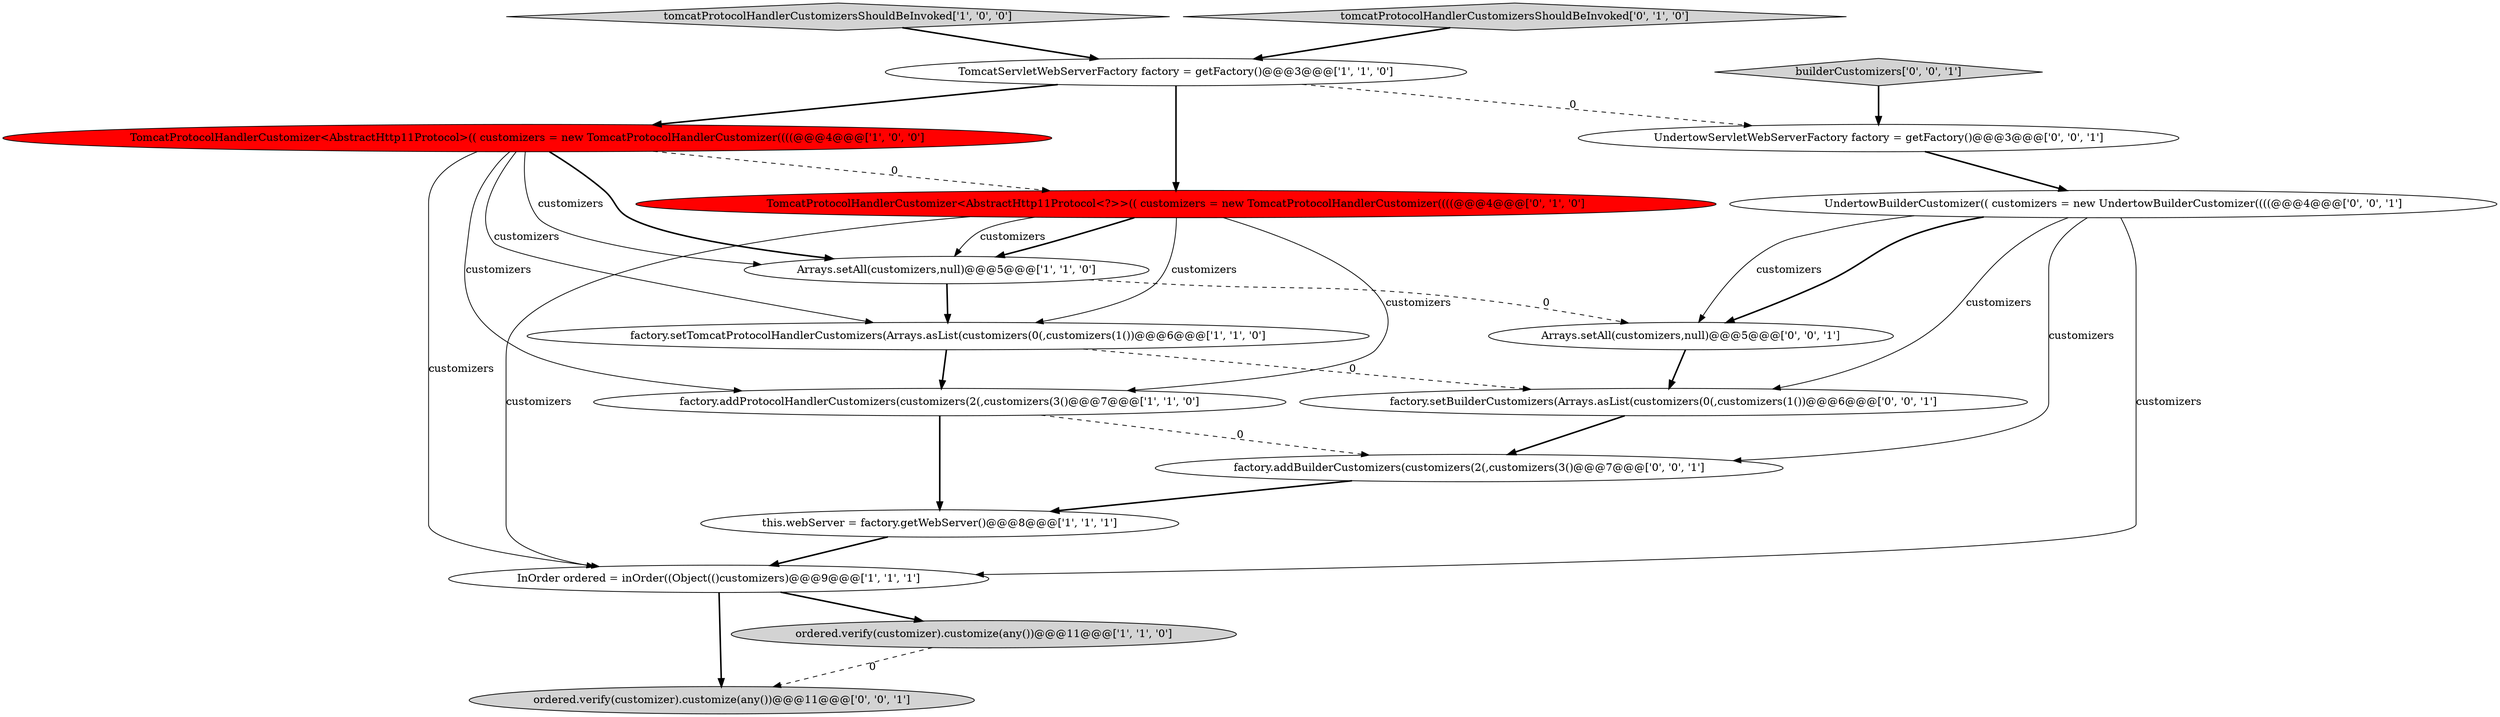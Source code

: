 digraph {
12 [style = filled, label = "UndertowBuilderCustomizer(( customizers = new UndertowBuilderCustomizer((((@@@4@@@['0', '0', '1']", fillcolor = white, shape = ellipse image = "AAA0AAABBB3BBB"];
3 [style = filled, label = "tomcatProtocolHandlerCustomizersShouldBeInvoked['1', '0', '0']", fillcolor = lightgray, shape = diamond image = "AAA0AAABBB1BBB"];
11 [style = filled, label = "UndertowServletWebServerFactory factory = getFactory()@@@3@@@['0', '0', '1']", fillcolor = white, shape = ellipse image = "AAA0AAABBB3BBB"];
4 [style = filled, label = "Arrays.setAll(customizers,null)@@@5@@@['1', '1', '0']", fillcolor = white, shape = ellipse image = "AAA0AAABBB1BBB"];
1 [style = filled, label = "this.webServer = factory.getWebServer()@@@8@@@['1', '1', '1']", fillcolor = white, shape = ellipse image = "AAA0AAABBB1BBB"];
16 [style = filled, label = "factory.setBuilderCustomizers(Arrays.asList(customizers(0(,customizers(1())@@@6@@@['0', '0', '1']", fillcolor = white, shape = ellipse image = "AAA0AAABBB3BBB"];
7 [style = filled, label = "TomcatProtocolHandlerCustomizer<AbstractHttp11Protocol>(( customizers = new TomcatProtocolHandlerCustomizer((((@@@4@@@['1', '0', '0']", fillcolor = red, shape = ellipse image = "AAA1AAABBB1BBB"];
6 [style = filled, label = "factory.addProtocolHandlerCustomizers(customizers(2(,customizers(3()@@@7@@@['1', '1', '0']", fillcolor = white, shape = ellipse image = "AAA0AAABBB1BBB"];
13 [style = filled, label = "ordered.verify(customizer).customize(any())@@@11@@@['0', '0', '1']", fillcolor = lightgray, shape = ellipse image = "AAA0AAABBB3BBB"];
17 [style = filled, label = "Arrays.setAll(customizers,null)@@@5@@@['0', '0', '1']", fillcolor = white, shape = ellipse image = "AAA0AAABBB3BBB"];
5 [style = filled, label = "InOrder ordered = inOrder((Object(()customizers)@@@9@@@['1', '1', '1']", fillcolor = white, shape = ellipse image = "AAA0AAABBB1BBB"];
14 [style = filled, label = "factory.addBuilderCustomizers(customizers(2(,customizers(3()@@@7@@@['0', '0', '1']", fillcolor = white, shape = ellipse image = "AAA0AAABBB3BBB"];
15 [style = filled, label = "builderCustomizers['0', '0', '1']", fillcolor = lightgray, shape = diamond image = "AAA0AAABBB3BBB"];
8 [style = filled, label = "ordered.verify(customizer).customize(any())@@@11@@@['1', '1', '0']", fillcolor = lightgray, shape = ellipse image = "AAA0AAABBB1BBB"];
0 [style = filled, label = "TomcatServletWebServerFactory factory = getFactory()@@@3@@@['1', '1', '0']", fillcolor = white, shape = ellipse image = "AAA0AAABBB1BBB"];
2 [style = filled, label = "factory.setTomcatProtocolHandlerCustomizers(Arrays.asList(customizers(0(,customizers(1())@@@6@@@['1', '1', '0']", fillcolor = white, shape = ellipse image = "AAA0AAABBB1BBB"];
10 [style = filled, label = "tomcatProtocolHandlerCustomizersShouldBeInvoked['0', '1', '0']", fillcolor = lightgray, shape = diamond image = "AAA0AAABBB2BBB"];
9 [style = filled, label = "TomcatProtocolHandlerCustomizer<AbstractHttp11Protocol<?>>(( customizers = new TomcatProtocolHandlerCustomizer((((@@@4@@@['0', '1', '0']", fillcolor = red, shape = ellipse image = "AAA1AAABBB2BBB"];
1->5 [style = bold, label=""];
5->8 [style = bold, label=""];
0->9 [style = bold, label=""];
4->17 [style = dashed, label="0"];
12->17 [style = solid, label="customizers"];
2->6 [style = bold, label=""];
9->4 [style = bold, label=""];
7->6 [style = solid, label="customizers"];
12->17 [style = bold, label=""];
12->16 [style = solid, label="customizers"];
7->2 [style = solid, label="customizers"];
9->5 [style = solid, label="customizers"];
11->12 [style = bold, label=""];
0->11 [style = dashed, label="0"];
7->4 [style = solid, label="customizers"];
4->2 [style = bold, label=""];
7->4 [style = bold, label=""];
6->14 [style = dashed, label="0"];
3->0 [style = bold, label=""];
14->1 [style = bold, label=""];
7->5 [style = solid, label="customizers"];
0->7 [style = bold, label=""];
9->4 [style = solid, label="customizers"];
9->6 [style = solid, label="customizers"];
8->13 [style = dashed, label="0"];
6->1 [style = bold, label=""];
12->14 [style = solid, label="customizers"];
15->11 [style = bold, label=""];
7->9 [style = dashed, label="0"];
2->16 [style = dashed, label="0"];
5->13 [style = bold, label=""];
10->0 [style = bold, label=""];
12->5 [style = solid, label="customizers"];
16->14 [style = bold, label=""];
9->2 [style = solid, label="customizers"];
17->16 [style = bold, label=""];
}
